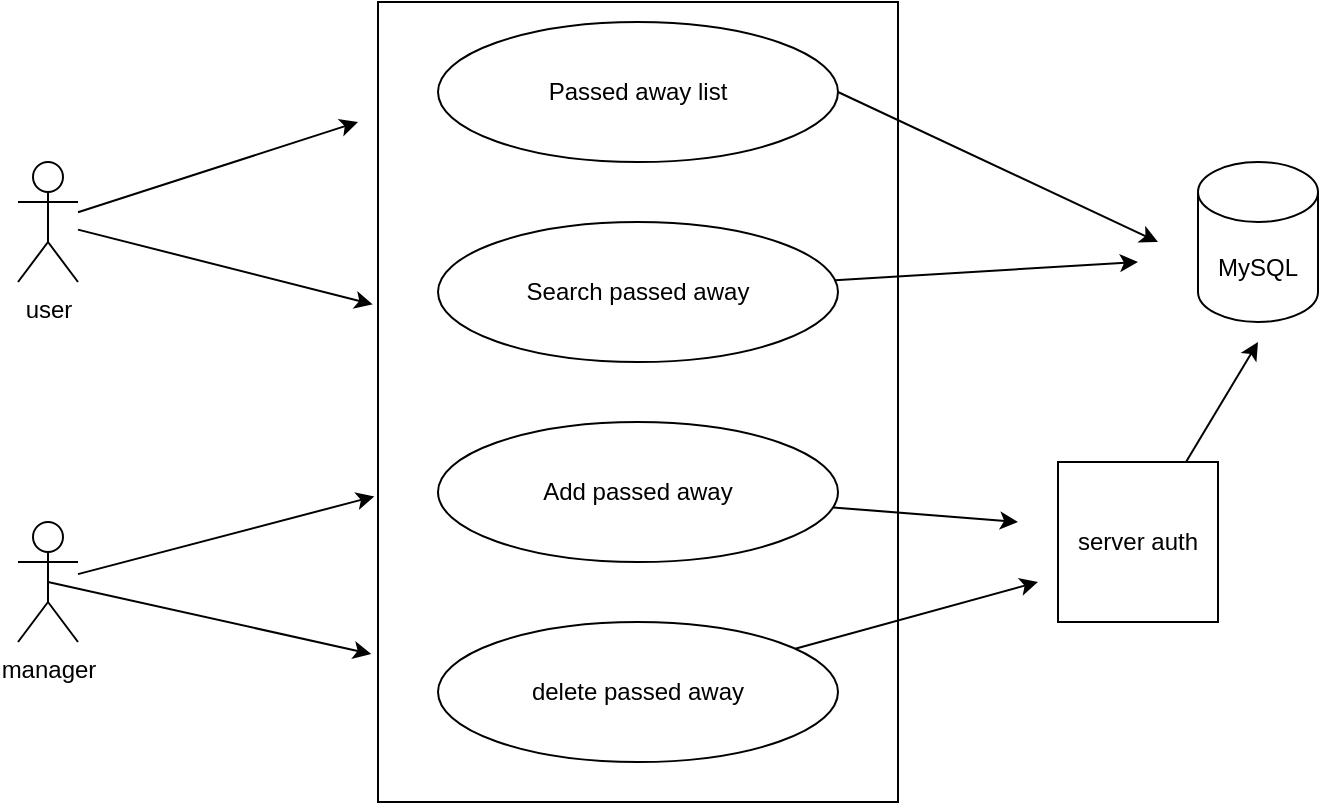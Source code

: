 <mxfile>
    <diagram id="cbQSkQq8QRiaMcjxDVDx" name="Page-1">
        <mxGraphModel dx="766" dy="607" grid="1" gridSize="10" guides="1" tooltips="1" connect="1" arrows="1" fold="1" page="1" pageScale="1" pageWidth="850" pageHeight="1100" math="0" shadow="0">
            <root>
                <mxCell id="0"/>
                <mxCell id="1" parent="0"/>
                <mxCell id="16" style="edgeStyle=none;html=1;" edge="1" parent="1" source="2">
                    <mxGeometry relative="1" as="geometry">
                        <mxPoint x="250" y="120" as="targetPoint"/>
                    </mxGeometry>
                </mxCell>
                <mxCell id="17" style="edgeStyle=none;html=1;entryX=-0.01;entryY=0.378;entryDx=0;entryDy=0;entryPerimeter=0;" edge="1" parent="1" source="2" target="4">
                    <mxGeometry relative="1" as="geometry">
                        <mxPoint x="240" y="210" as="targetPoint"/>
                    </mxGeometry>
                </mxCell>
                <mxCell id="2" value="user" style="shape=umlActor;verticalLabelPosition=bottom;verticalAlign=top;html=1;outlineConnect=0;" vertex="1" parent="1">
                    <mxGeometry x="80" y="140" width="30" height="60" as="geometry"/>
                </mxCell>
                <mxCell id="4" value="" style="rounded=0;whiteSpace=wrap;html=1;fillColor=none;" vertex="1" parent="1">
                    <mxGeometry x="260" y="60" width="260" height="400" as="geometry"/>
                </mxCell>
                <mxCell id="41" style="edgeStyle=none;html=1;exitX=1;exitY=0.5;exitDx=0;exitDy=0;" edge="1" parent="1" source="6">
                    <mxGeometry relative="1" as="geometry">
                        <mxPoint x="650" y="180" as="targetPoint"/>
                    </mxGeometry>
                </mxCell>
                <mxCell id="6" value="Passed away list" style="ellipse;whiteSpace=wrap;html=1;" vertex="1" parent="1">
                    <mxGeometry x="290" y="70" width="200" height="70" as="geometry"/>
                </mxCell>
                <mxCell id="34" style="edgeStyle=none;html=1;" edge="1" parent="1" source="14">
                    <mxGeometry relative="1" as="geometry">
                        <mxPoint x="640" y="190" as="targetPoint"/>
                    </mxGeometry>
                </mxCell>
                <mxCell id="14" value="Search passed away" style="ellipse;whiteSpace=wrap;html=1;" vertex="1" parent="1">
                    <mxGeometry x="290" y="170" width="200" height="70" as="geometry"/>
                </mxCell>
                <mxCell id="22" style="edgeStyle=none;html=1;entryX=-0.007;entryY=0.618;entryDx=0;entryDy=0;entryPerimeter=0;" edge="1" parent="1" source="18" target="4">
                    <mxGeometry relative="1" as="geometry">
                        <mxPoint x="240" y="310" as="targetPoint"/>
                    </mxGeometry>
                </mxCell>
                <mxCell id="24" style="edgeStyle=none;html=1;exitX=0.5;exitY=0.5;exitDx=0;exitDy=0;exitPerimeter=0;entryX=-0.013;entryY=0.815;entryDx=0;entryDy=0;entryPerimeter=0;" edge="1" parent="1" source="18" target="4">
                    <mxGeometry relative="1" as="geometry">
                        <mxPoint x="240" y="390" as="targetPoint"/>
                    </mxGeometry>
                </mxCell>
                <mxCell id="18" value="manager" style="shape=umlActor;verticalLabelPosition=bottom;verticalAlign=top;html=1;outlineConnect=0;" vertex="1" parent="1">
                    <mxGeometry x="80" y="320" width="30" height="60" as="geometry"/>
                </mxCell>
                <mxCell id="39" style="edgeStyle=none;html=1;" edge="1" parent="1" source="21">
                    <mxGeometry relative="1" as="geometry">
                        <mxPoint x="580" y="320" as="targetPoint"/>
                    </mxGeometry>
                </mxCell>
                <mxCell id="21" value="Add passed away" style="ellipse;whiteSpace=wrap;html=1;" vertex="1" parent="1">
                    <mxGeometry x="290" y="270" width="200" height="70" as="geometry"/>
                </mxCell>
                <mxCell id="40" style="edgeStyle=none;html=1;" edge="1" parent="1" source="23">
                    <mxGeometry relative="1" as="geometry">
                        <mxPoint x="590" y="350" as="targetPoint"/>
                    </mxGeometry>
                </mxCell>
                <mxCell id="23" value="delete passed away" style="ellipse;whiteSpace=wrap;html=1;" vertex="1" parent="1">
                    <mxGeometry x="290" y="370" width="200" height="70" as="geometry"/>
                </mxCell>
                <mxCell id="32" value="MySQL" style="shape=cylinder3;whiteSpace=wrap;html=1;boundedLbl=1;backgroundOutline=1;size=15;" vertex="1" parent="1">
                    <mxGeometry x="670" y="140" width="60" height="80" as="geometry"/>
                </mxCell>
                <mxCell id="38" style="edgeStyle=none;html=1;" edge="1" parent="1" source="37">
                    <mxGeometry relative="1" as="geometry">
                        <mxPoint x="700" y="230" as="targetPoint"/>
                    </mxGeometry>
                </mxCell>
                <mxCell id="37" value="server auth" style="whiteSpace=wrap;html=1;aspect=fixed;" vertex="1" parent="1">
                    <mxGeometry x="600" y="290" width="80" height="80" as="geometry"/>
                </mxCell>
            </root>
        </mxGraphModel>
    </diagram>
</mxfile>